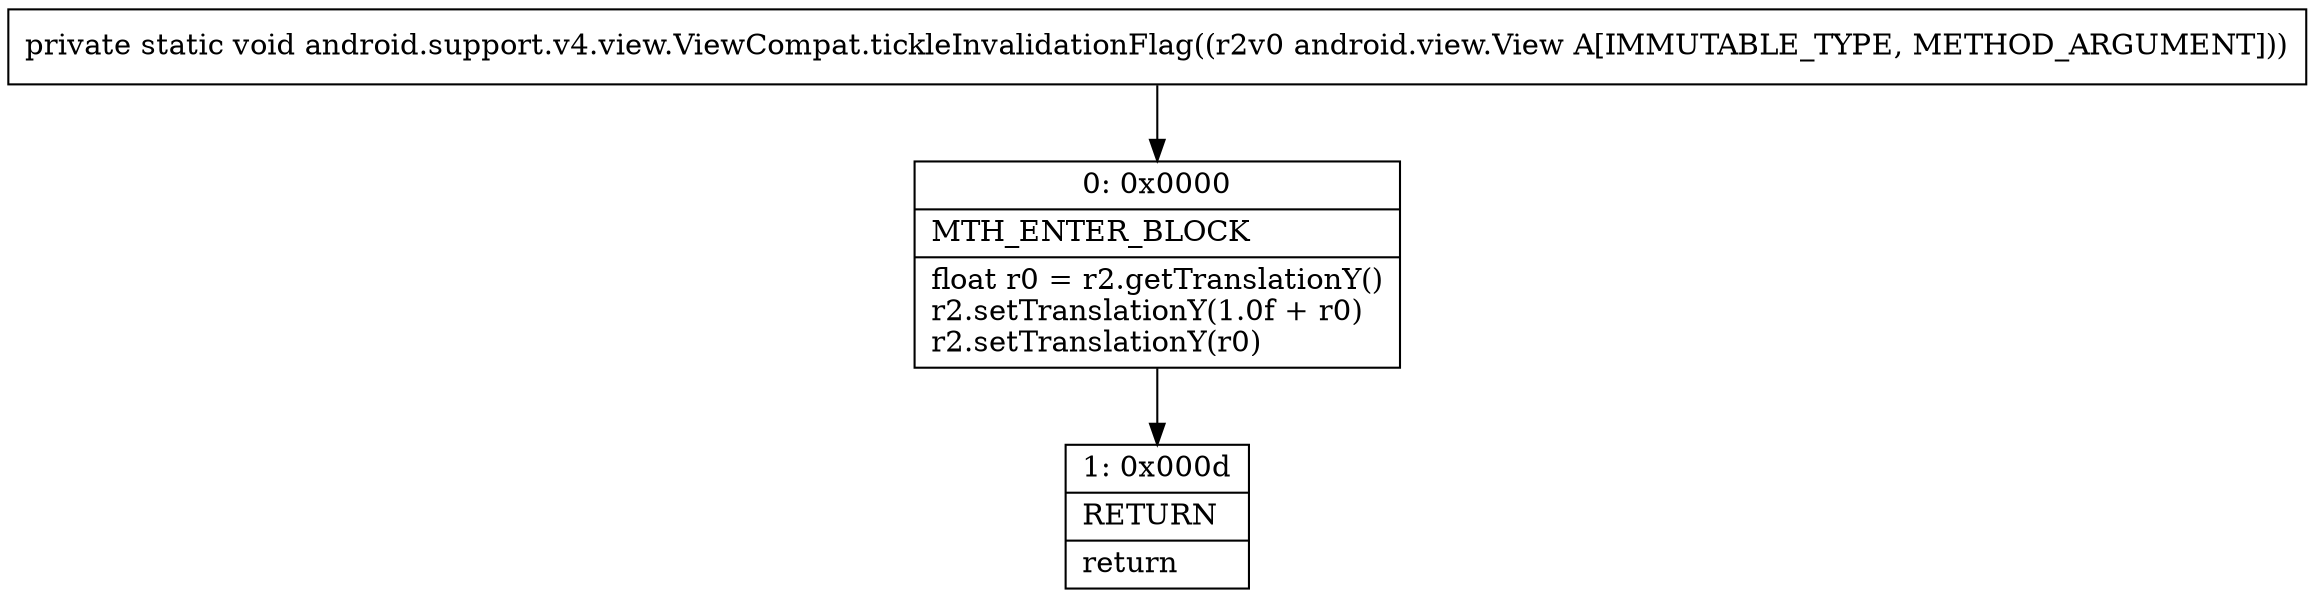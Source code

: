 digraph "CFG forandroid.support.v4.view.ViewCompat.tickleInvalidationFlag(Landroid\/view\/View;)V" {
Node_0 [shape=record,label="{0\:\ 0x0000|MTH_ENTER_BLOCK\l|float r0 = r2.getTranslationY()\lr2.setTranslationY(1.0f + r0)\lr2.setTranslationY(r0)\l}"];
Node_1 [shape=record,label="{1\:\ 0x000d|RETURN\l|return\l}"];
MethodNode[shape=record,label="{private static void android.support.v4.view.ViewCompat.tickleInvalidationFlag((r2v0 android.view.View A[IMMUTABLE_TYPE, METHOD_ARGUMENT])) }"];
MethodNode -> Node_0;
Node_0 -> Node_1;
}

